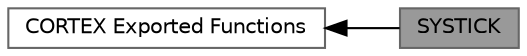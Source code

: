 digraph "SYSTICK"
{
 // LATEX_PDF_SIZE
  bgcolor="transparent";
  edge [fontname=Helvetica,fontsize=10,labelfontname=Helvetica,labelfontsize=10];
  node [fontname=Helvetica,fontsize=10,shape=box,height=0.2,width=0.4];
  rankdir=LR;
  Node1 [label="SYSTICK",height=0.2,width=0.4,color="gray40", fillcolor="grey60", style="filled", fontcolor="black",tooltip=" "];
  Node2 [label="CORTEX Exported Functions",height=0.2,width=0.4,color="grey40", fillcolor="white", style="filled",URL="$group___c_o_r_t_e_x___l_l___exported___functions.html",tooltip=" "];
  Node2->Node1 [shape=plaintext, dir="back", style="solid"];
}
